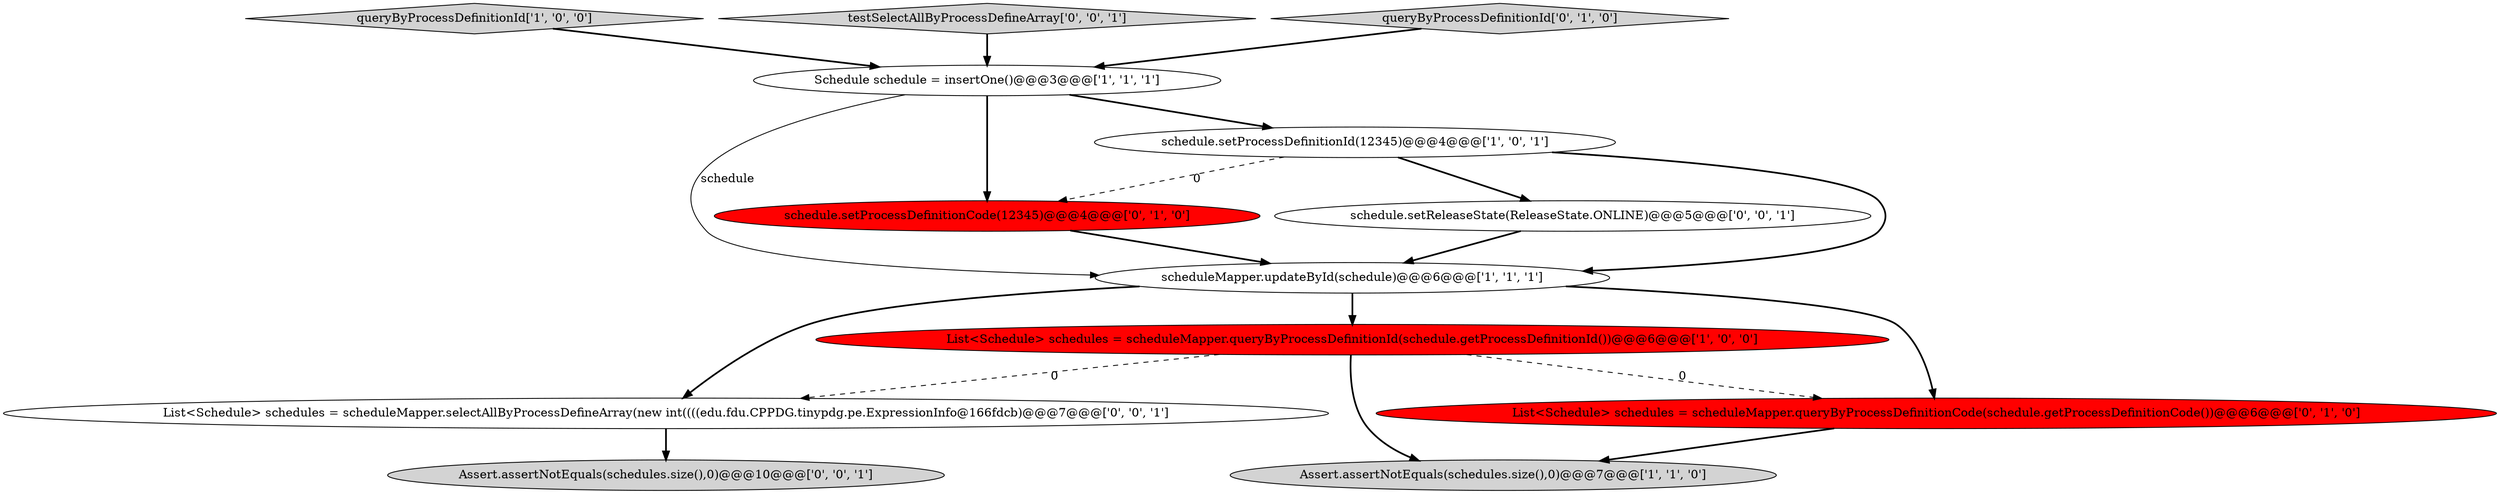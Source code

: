 digraph {
2 [style = filled, label = "queryByProcessDefinitionId['1', '0', '0']", fillcolor = lightgray, shape = diamond image = "AAA0AAABBB1BBB"];
6 [style = filled, label = "schedule.setProcessDefinitionCode(12345)@@@4@@@['0', '1', '0']", fillcolor = red, shape = ellipse image = "AAA1AAABBB2BBB"];
10 [style = filled, label = "List<Schedule> schedules = scheduleMapper.selectAllByProcessDefineArray(new int((((edu.fdu.CPPDG.tinypdg.pe.ExpressionInfo@166fdcb)@@@7@@@['0', '0', '1']", fillcolor = white, shape = ellipse image = "AAA0AAABBB3BBB"];
0 [style = filled, label = "Assert.assertNotEquals(schedules.size(),0)@@@7@@@['1', '1', '0']", fillcolor = lightgray, shape = ellipse image = "AAA0AAABBB1BBB"];
9 [style = filled, label = "testSelectAllByProcessDefineArray['0', '0', '1']", fillcolor = lightgray, shape = diamond image = "AAA0AAABBB3BBB"];
4 [style = filled, label = "List<Schedule> schedules = scheduleMapper.queryByProcessDefinitionId(schedule.getProcessDefinitionId())@@@6@@@['1', '0', '0']", fillcolor = red, shape = ellipse image = "AAA1AAABBB1BBB"];
8 [style = filled, label = "List<Schedule> schedules = scheduleMapper.queryByProcessDefinitionCode(schedule.getProcessDefinitionCode())@@@6@@@['0', '1', '0']", fillcolor = red, shape = ellipse image = "AAA1AAABBB2BBB"];
1 [style = filled, label = "scheduleMapper.updateById(schedule)@@@6@@@['1', '1', '1']", fillcolor = white, shape = ellipse image = "AAA0AAABBB1BBB"];
7 [style = filled, label = "queryByProcessDefinitionId['0', '1', '0']", fillcolor = lightgray, shape = diamond image = "AAA0AAABBB2BBB"];
5 [style = filled, label = "Schedule schedule = insertOne()@@@3@@@['1', '1', '1']", fillcolor = white, shape = ellipse image = "AAA0AAABBB1BBB"];
3 [style = filled, label = "schedule.setProcessDefinitionId(12345)@@@4@@@['1', '0', '1']", fillcolor = white, shape = ellipse image = "AAA0AAABBB1BBB"];
12 [style = filled, label = "schedule.setReleaseState(ReleaseState.ONLINE)@@@5@@@['0', '0', '1']", fillcolor = white, shape = ellipse image = "AAA0AAABBB3BBB"];
11 [style = filled, label = "Assert.assertNotEquals(schedules.size(),0)@@@10@@@['0', '0', '1']", fillcolor = lightgray, shape = ellipse image = "AAA0AAABBB3BBB"];
8->0 [style = bold, label=""];
5->3 [style = bold, label=""];
9->5 [style = bold, label=""];
6->1 [style = bold, label=""];
1->4 [style = bold, label=""];
7->5 [style = bold, label=""];
3->6 [style = dashed, label="0"];
1->8 [style = bold, label=""];
4->8 [style = dashed, label="0"];
5->6 [style = bold, label=""];
3->12 [style = bold, label=""];
3->1 [style = bold, label=""];
4->10 [style = dashed, label="0"];
1->10 [style = bold, label=""];
12->1 [style = bold, label=""];
4->0 [style = bold, label=""];
2->5 [style = bold, label=""];
10->11 [style = bold, label=""];
5->1 [style = solid, label="schedule"];
}
